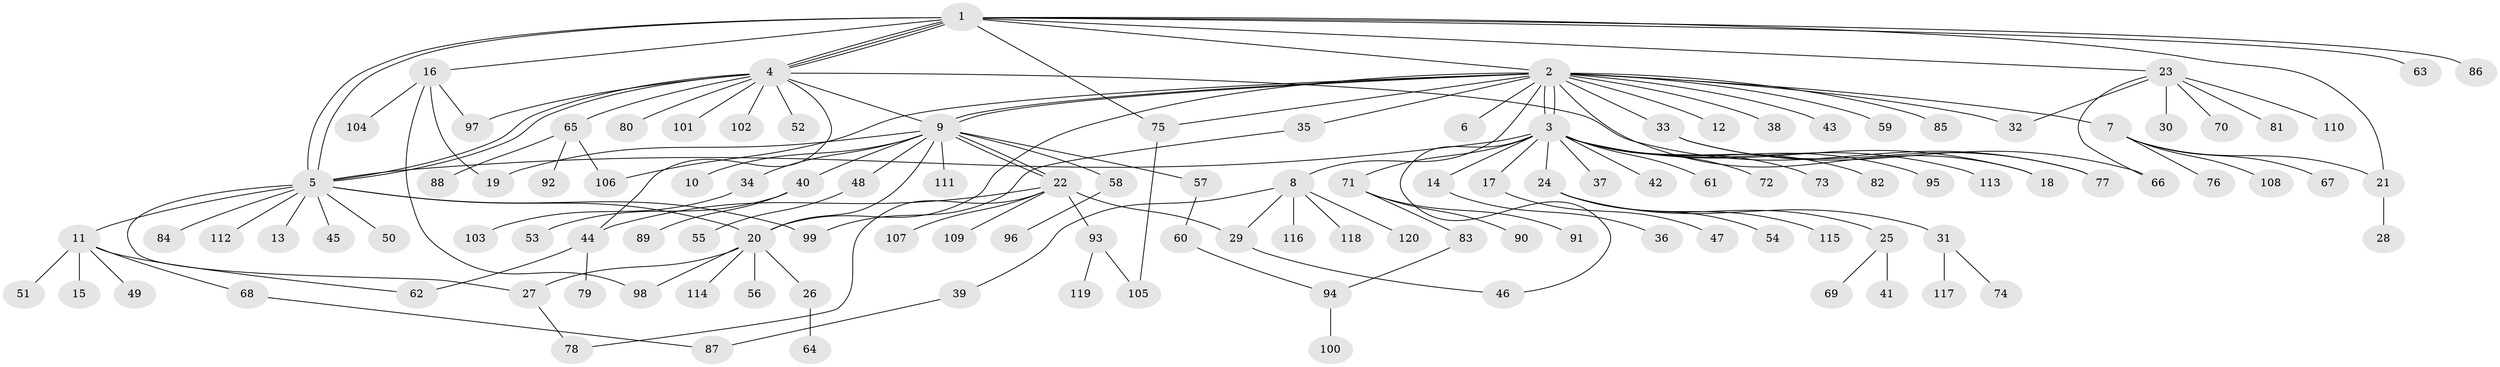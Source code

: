 // coarse degree distribution, {12: 0.016666666666666666, 18: 0.016666666666666666, 16: 0.016666666666666666, 22: 0.016666666666666666, 13: 0.016666666666666666, 1: 0.5833333333333334, 2: 0.18333333333333332, 4: 0.016666666666666666, 5: 0.03333333333333333, 3: 0.1}
// Generated by graph-tools (version 1.1) at 2025/18/03/04/25 18:18:06]
// undirected, 120 vertices, 151 edges
graph export_dot {
graph [start="1"]
  node [color=gray90,style=filled];
  1;
  2;
  3;
  4;
  5;
  6;
  7;
  8;
  9;
  10;
  11;
  12;
  13;
  14;
  15;
  16;
  17;
  18;
  19;
  20;
  21;
  22;
  23;
  24;
  25;
  26;
  27;
  28;
  29;
  30;
  31;
  32;
  33;
  34;
  35;
  36;
  37;
  38;
  39;
  40;
  41;
  42;
  43;
  44;
  45;
  46;
  47;
  48;
  49;
  50;
  51;
  52;
  53;
  54;
  55;
  56;
  57;
  58;
  59;
  60;
  61;
  62;
  63;
  64;
  65;
  66;
  67;
  68;
  69;
  70;
  71;
  72;
  73;
  74;
  75;
  76;
  77;
  78;
  79;
  80;
  81;
  82;
  83;
  84;
  85;
  86;
  87;
  88;
  89;
  90;
  91;
  92;
  93;
  94;
  95;
  96;
  97;
  98;
  99;
  100;
  101;
  102;
  103;
  104;
  105;
  106;
  107;
  108;
  109;
  110;
  111;
  112;
  113;
  114;
  115;
  116;
  117;
  118;
  119;
  120;
  1 -- 2;
  1 -- 4;
  1 -- 4;
  1 -- 4;
  1 -- 5;
  1 -- 5;
  1 -- 16;
  1 -- 21;
  1 -- 23;
  1 -- 63;
  1 -- 75;
  1 -- 86;
  2 -- 3;
  2 -- 3;
  2 -- 6;
  2 -- 7;
  2 -- 8;
  2 -- 9;
  2 -- 9;
  2 -- 12;
  2 -- 18;
  2 -- 20;
  2 -- 32;
  2 -- 33;
  2 -- 35;
  2 -- 38;
  2 -- 43;
  2 -- 59;
  2 -- 75;
  2 -- 85;
  2 -- 106;
  3 -- 5;
  3 -- 14;
  3 -- 17;
  3 -- 18;
  3 -- 24;
  3 -- 37;
  3 -- 42;
  3 -- 46;
  3 -- 61;
  3 -- 71;
  3 -- 72;
  3 -- 73;
  3 -- 82;
  3 -- 95;
  3 -- 113;
  4 -- 5;
  4 -- 5;
  4 -- 9;
  4 -- 44;
  4 -- 52;
  4 -- 65;
  4 -- 77;
  4 -- 80;
  4 -- 97;
  4 -- 101;
  4 -- 102;
  5 -- 11;
  5 -- 13;
  5 -- 20;
  5 -- 27;
  5 -- 45;
  5 -- 50;
  5 -- 84;
  5 -- 99;
  5 -- 112;
  7 -- 21;
  7 -- 67;
  7 -- 76;
  7 -- 108;
  8 -- 29;
  8 -- 39;
  8 -- 116;
  8 -- 118;
  8 -- 120;
  9 -- 10;
  9 -- 19;
  9 -- 20;
  9 -- 22;
  9 -- 22;
  9 -- 34;
  9 -- 40;
  9 -- 48;
  9 -- 57;
  9 -- 58;
  9 -- 111;
  11 -- 15;
  11 -- 49;
  11 -- 51;
  11 -- 62;
  11 -- 68;
  14 -- 36;
  16 -- 19;
  16 -- 97;
  16 -- 98;
  16 -- 104;
  17 -- 47;
  20 -- 26;
  20 -- 27;
  20 -- 56;
  20 -- 98;
  20 -- 114;
  21 -- 28;
  22 -- 29;
  22 -- 44;
  22 -- 78;
  22 -- 93;
  22 -- 107;
  22 -- 109;
  23 -- 30;
  23 -- 32;
  23 -- 66;
  23 -- 70;
  23 -- 81;
  23 -- 110;
  24 -- 25;
  24 -- 31;
  24 -- 54;
  24 -- 115;
  25 -- 41;
  25 -- 69;
  26 -- 64;
  27 -- 78;
  29 -- 46;
  31 -- 74;
  31 -- 117;
  33 -- 66;
  33 -- 77;
  34 -- 103;
  35 -- 99;
  39 -- 87;
  40 -- 53;
  40 -- 89;
  44 -- 62;
  44 -- 79;
  48 -- 55;
  57 -- 60;
  58 -- 96;
  60 -- 94;
  65 -- 88;
  65 -- 92;
  65 -- 106;
  68 -- 87;
  71 -- 83;
  71 -- 90;
  71 -- 91;
  75 -- 105;
  83 -- 94;
  93 -- 105;
  93 -- 119;
  94 -- 100;
}
